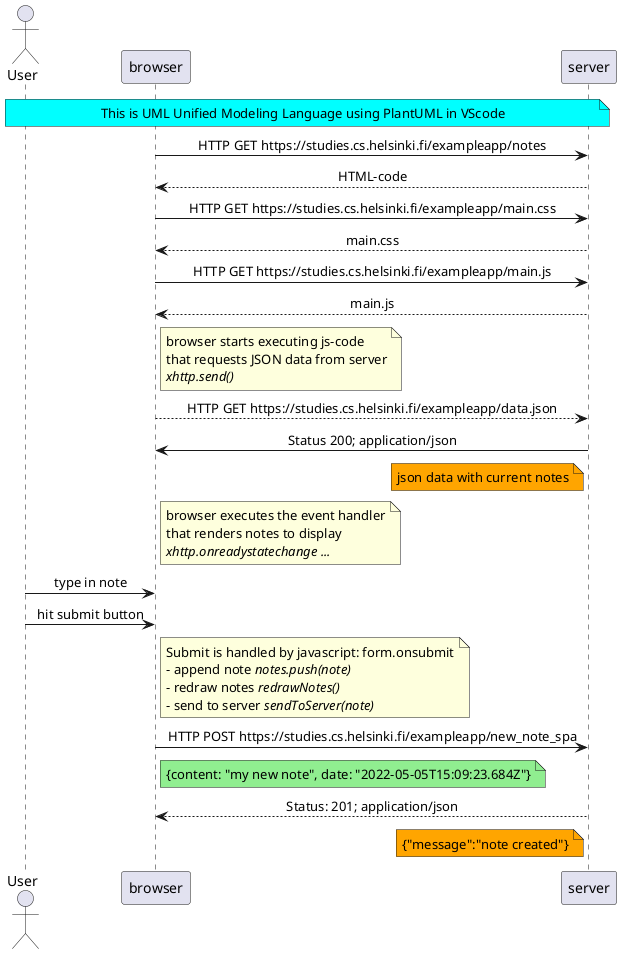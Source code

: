 @startuml Single Page Version
skinparam SequenceMessageAlignment center
skinparam responseMessageBelowArrow false

note across #Aqua: This is UML Unified Modeling Language using PlantUML in VScode

actor User
browser->server: HTTP GET https://studies.cs.helsinki.fi/exampleapp/notes
server-->browser: HTML-code
browser->server: HTTP GET https://studies.cs.helsinki.fi/exampleapp/main.css
server-->browser: main.css
browser->server: HTTP GET https://studies.cs.helsinki.fi/exampleapp/main.js
server-->browser: main.js
note right of browser
browser starts executing js-code
that requests JSON data from server
<i>xhttp.send()</i>
end note
browser-->server: HTTP GET https://studies.cs.helsinki.fi/exampleapp/data.json
server->browser: Status 200; application/json
note left of server #Orange
json data with current notes
end note
note right of browser
browser executes the event handler
that renders notes to display
<i>xhttp.onreadystatechange ...</i>
end note
User->browser: type in note
User->browser: hit submit button
note right of browser
Submit is handled by javascript: form.onsubmit
- append note <i>notes.push(note)</i>
- redraw notes <i>redrawNotes()</i>
- send to server <i>sendToServer(note)</i>
end note
browser->server: HTTP POST https://studies.cs.helsinki.fi/exampleapp/new_note_spa
note right of browser #LightGreen
{content: "my new note", date: "2022-05-05T15:09:23.684Z"}
end note
server-->browser: Status: 201; application/json
note left of server #Orange
{"message":"note created"}
end note

@enduml